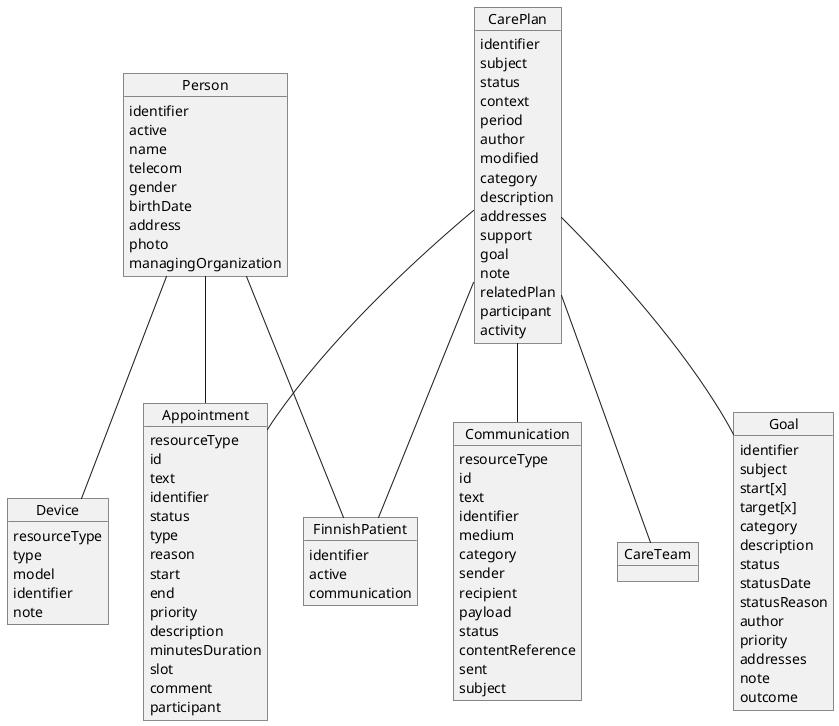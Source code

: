 @startuml

object Appointment

Appointment : resourceType
Appointment : id
Appointment : text
Appointment : identifier
Appointment : status
Appointment : type
Appointment : reason
Appointment : start
Appointment : end
Appointment : priority
Appointment : description
Appointment : minutesDuration
Appointment : slot
Appointment : comment
Appointment : participant

object Communication

Communication : resourceType
Communication : id
Communication : text
Communication : identifier
Communication : medium
Communication : category
Communication : sender
Communication : recipient
Communication : payload
Communication : status
Communication : contentReference
Communication : sent
Communication : subject

object Device

Device : resourceType
Device : type
Device : model
Device : identifier
Device : note

object FinnishPatient

FinnishPatient : identifier
FinnishPatient : active
FinnishPatient : communication

object Person

Person : identifier
Person : active
Person : name
Person : telecom
Person : gender
Person : birthDate
Person : address
Person : photo
Person : managingOrganization

object CarePlan
CarePlan : identifier
CarePlan : subject
CarePlan : status
CarePlan : context
CarePlan : period
CarePlan : author
CarePlan : modified
CarePlan : category
CarePlan : description
CarePlan : addresses
CarePlan : support
CarePlan : goal
CarePlan : note
CarePlan : relatedPlan
CarePlan : participant
CarePlan : activity


object CareTeam

object Goal
Goal : identifier
Goal : subject
Goal : start[x]
Goal : target[x]
Goal : category
Goal : description
Goal : status
Goal : statusDate
Goal : statusReason
Goal : author
Goal : priority
Goal : addresses
Goal : note
Goal : outcome

Person -- FinnishPatient
Person -- Device
Person -- Appointment

CarePlan -- FinnishPatient
CarePlan -- Appointment
CarePlan -- Communication
CarePlan -- CareTeam
CarePlan -- Goal

@enduml
